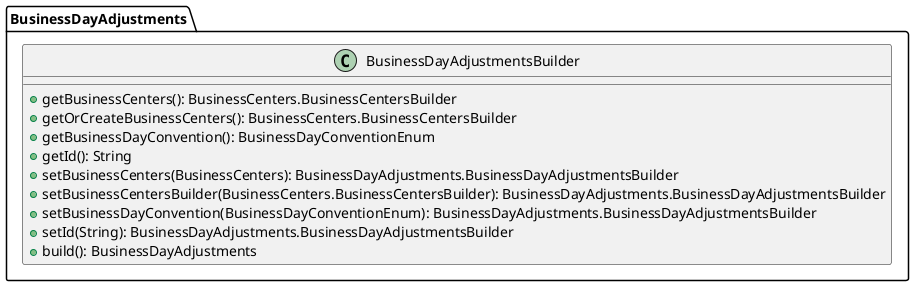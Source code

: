 @startuml

    class BusinessDayAdjustments.BusinessDayAdjustmentsBuilder [[BusinessDayAdjustments.BusinessDayAdjustmentsBuilder.html]] {
        +getBusinessCenters(): BusinessCenters.BusinessCentersBuilder
        +getOrCreateBusinessCenters(): BusinessCenters.BusinessCentersBuilder
        +getBusinessDayConvention(): BusinessDayConventionEnum
        +getId(): String
        +setBusinessCenters(BusinessCenters): BusinessDayAdjustments.BusinessDayAdjustmentsBuilder
        +setBusinessCentersBuilder(BusinessCenters.BusinessCentersBuilder): BusinessDayAdjustments.BusinessDayAdjustmentsBuilder
        +setBusinessDayConvention(BusinessDayConventionEnum): BusinessDayAdjustments.BusinessDayAdjustmentsBuilder
        +setId(String): BusinessDayAdjustments.BusinessDayAdjustmentsBuilder
        +build(): BusinessDayAdjustments
    }

@enduml

